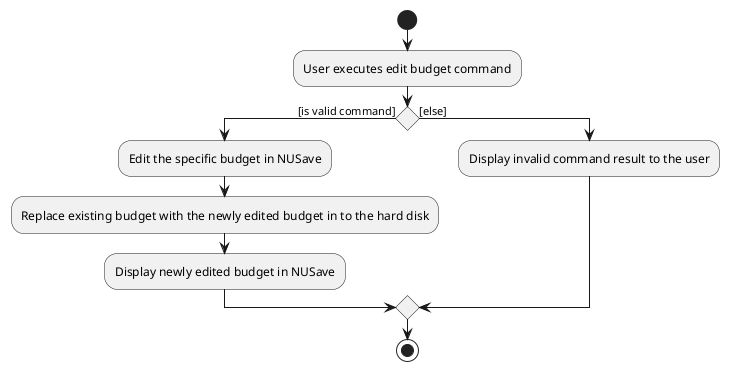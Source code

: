@startuml
start
:User executes edit budget command;

'Since the beta syntax does not support placing the condition outside the
'diamond we place it as the true branch instead.

if () then ([is valid command])
    :Edit the specific budget in NUSave;
    :Replace existing budget with the newly edited budget in to the hard disk;
    :Display newly edited budget in NUSave;
else ([else])
:Display invalid command result to the user;
endif
stop
@enduml
